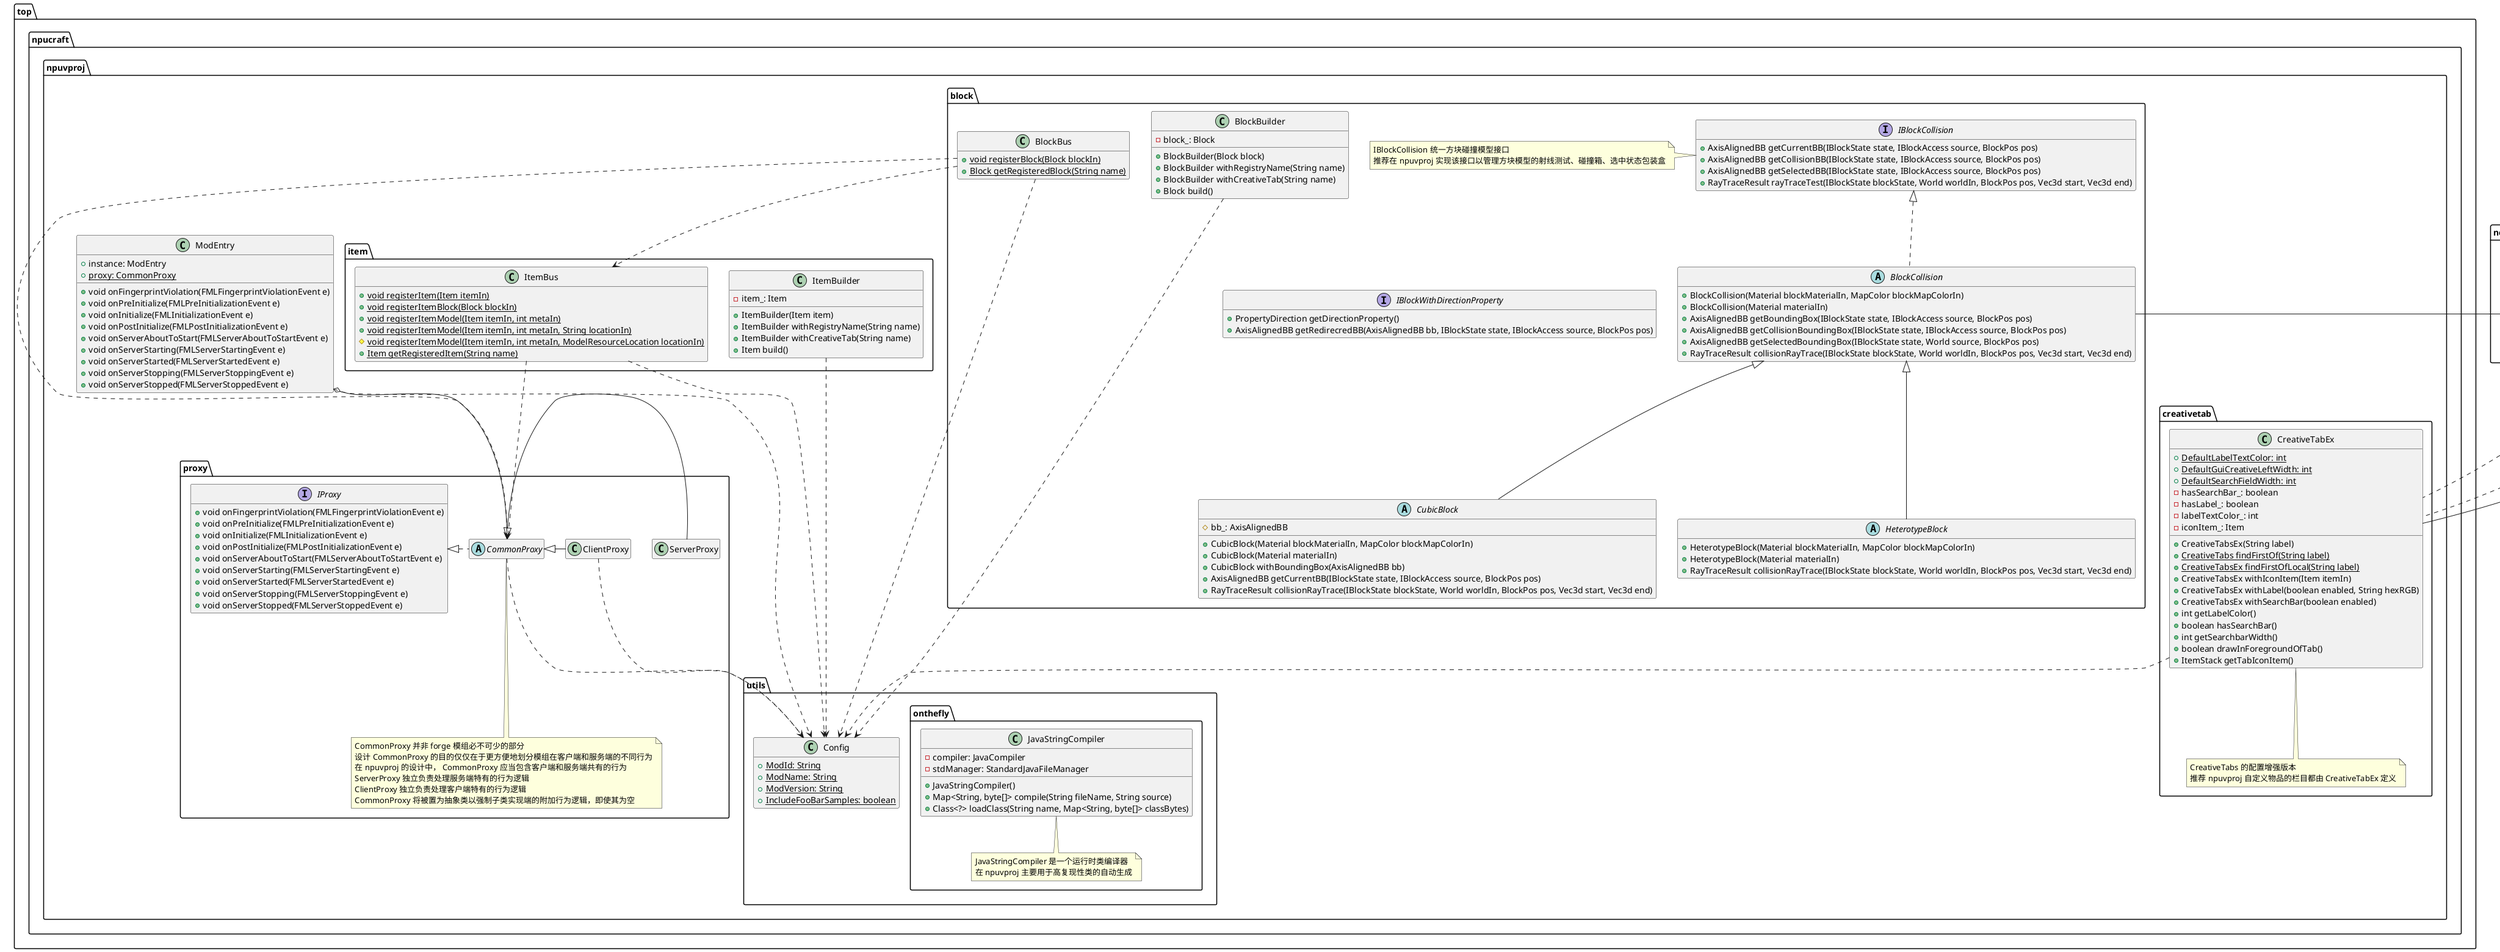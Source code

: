 @startuml npuvproj

hide empty methods
hide empty members

set namespaceSeparator .

namespace net.minecraft {
	namespace creativetab {
		class CreativeTabs
	}
	namespace item {
		class Item
		class ItemStack
	}
	namespace block {
		class Block
	}
}

namespace top.npucraft.npuvproj {
	namespace utils {
		class Config {
			+ {static} ModId: String
			+ {static} ModName: String
			+ {static} ModVersion: String
			+ {static} IncludeFooBarSamples: boolean
		}

		namespace onthefly {
			class JavaStringCompiler {
				- compiler: JavaCompiler
				- stdManager: StandardJavaFileManager
				+ JavaStringCompiler()
				+ Map<String, byte[]> compile(String fileName, String source)
				+ Class<?> loadClass(String name, Map<String, byte[]> classBytes)
			}
			note bottom of JavaStringCompiler {
				JavaStringCompiler 是一个运行时类编译器
				在 npuvproj 主要用于高复现性类的自动生成
			}
		}
	}

	namespace proxy {
		interface IProxy {
			+ void onFingerprintViolation(FMLFingerprintViolationEvent e)
			+ void onPreInitialize(FMLPreInitializationEvent e)
			+ void onInitialize(FMLInitializationEvent e)
			+ void onPostInitialize(FMLPostInitializationEvent e)
			+ void onServerAboutToStart(FMLServerAboutToStartEvent e)
			+ void onServerStarting(FMLServerStartingEvent e)
			+ void onServerStarted(FMLServerStartedEvent e)
			+ void onServerStopping(FMLServerStoppingEvent e)
			+ void onServerStopped(FMLServerStoppedEvent e)
		}

		abstract CommonProxy
		note bottom of CommonProxy {
			CommonProxy 并非 forge 模组必不可少的部分
			设计 CommonProxy 的目的仅仅在于更方便地划分模组在客户端和服务端的不同行为
			在 npuvproj 的设计中， CommonProxy 应当包含客户端和服务端共有的行为
			ServerProxy 独立负责处理服务端特有的行为逻辑
			ClientProxy 独立负责处理客户端特有的行为逻辑
			CommonProxy 将被置为抽象类以强制子类实现端的附加行为逻辑，即使其为空
		}
		CommonProxy .left.|> IProxy
		CommonProxy ..> top.npucraft.npuvproj.utils.Config

		class ServerProxy
		ServerProxy -right-|> CommonProxy

		class ClientProxy
		ClientProxy -right-|> CommonProxy
		ClientProxy ..> top.npucraft.npuvproj.utils.Config
		ClientProxy -[hidden]> ServerProxy
	}

	class ModEntry {
		+ instance: ModEntry
		+ {static} proxy: CommonProxy
		+ void onFingerprintViolation(FMLFingerprintViolationEvent e)
		+ void onPreInitialize(FMLPreInitializationEvent e)
		+ void onInitialize(FMLInitializationEvent e)
		+ void onPostInitialize(FMLPostInitializationEvent e)
		+ void onServerAboutToStart(FMLServerAboutToStartEvent e)
		+ void onServerStarting(FMLServerStartingEvent e)
		+ void onServerStarted(FMLServerStartedEvent e)
		+ void onServerStopping(FMLServerStoppingEvent e)
		+ void onServerStopped(FMLServerStoppedEvent e)
	}
	ModEntry o--> top.npucraft.npuvproj.proxy.CommonProxy
	ModEntry ..> top.npucraft.npuvproj.utils.Config

	namespace creativetab {
		class CreativeTabEx {
			+ {static} DefaultLabelTextColor: int
			+ {static} DefaultGuiCreativeLeftWidth: int
			+ {static} DefaultSearchFieldWidth: int
			- hasSearchBar_: boolean
			- hasLabel_: boolean
			- labelTextColor_: int
			- iconItem_: Item
			+ CreativeTabsEx(String label)
			+ {static} CreativeTabs findFirstOf(String label)
			+ {static} CreativeTabsEx findFirstOfLocal(String label)
			+ CreativeTabsEx withIconItem(Item itemIn)
			+ CreativeTabsEx withLabel(boolean enabled, String hexRGB)
			+ CreativeTabsEx withSearchBar(boolean enabled)
			+ int getLabelColor()
			+ boolean hasSearchBar()
			+ int getSearchbarWidth()
			+ boolean drawInForegroundOfTab()
			+ ItemStack getTabIconItem()
		}
		CreativeTabEx -up-|> net.minecraft.creativetab.CreativeTabs
		CreativeTabEx .up.> net.minecraft.item.Item
		CreativeTabEx .up.> net.minecraft.item.ItemStack
		CreativeTabEx ..> top.npucraft.npuvproj.utils.Config
		note bottom of CreativeTabEx {
			CreativeTabs 的配置增强版本
			推荐 npuvproj 自定义物品的栏目都由 CreativeTabEx 定义
		}
	}

	namespace item {
		class ItemBuilder {
			- item_: Item
			+ ItemBuilder(Item item)
			+ ItemBuilder withRegistryName(String name)
			+ ItemBuilder withCreativeTab(String name)
			+ Item build()
		}
		ItemBuilder ..> top.npucraft.npuvproj.utils.Config

		class ItemBus {
			+ {static} void registerItem(Item itemIn)
			+ {static} void registerItemBlock(Block blockIn)
			+ {static} void registerItemModel(Item itemIn, int metaIn)
			+ {static} void registerItemModel(Item itemIn, int metaIn, String locationIn)
			# {static} void registerItemModel(Item itemIn, int metaIn, ModelResourceLocation locationIn)
			+ {static} Item getRegisteredItem(String name)
		}
		ItemBus -[hidden]> ItemBuilder
		ItemBus ..> top.npucraft.npuvproj.proxy.CommonProxy
		ItemBus ..> top.npucraft.npuvproj.utils.Config
	}

	namespace block {
		class BlockBuilder {
			- block_: Block
			+ BlockBuilder(Block block)
			+ BlockBuilder withRegistryName(String name)
			+ BlockBuilder withCreativeTab(String name)
			+ Block build()
		}
		BlockBuilder ..> top.npucraft.npuvproj.utils.Config

		class BlockBus {
			+ {static} void registerBlock(Block blockIn)
			+ {static} Block getRegisteredBlock(String name)
		}
		BlockBus -[hidden]> BlockBuilder
		BlockBus ..> top.npucraft.npuvproj.item.ItemBus
		BlockBus ..> top.npucraft.npuvproj.proxy.CommonProxy
		BlockBus ..> top.npucraft.npuvproj.utils.Config

		interface IBlockCollision {
			+ AxisAlignedBB getCurrentBB(IBlockState state, IBlockAccess source, BlockPos pos)
			+ AxisAlignedBB getCollisionBB(IBlockState state, IBlockAccess source, BlockPos pos)
			+ AxisAlignedBB getSelectedBB(IBlockState state, IBlockAccess source, BlockPos pos)
			+ RayTraceResult rayTraceTest(IBlockState blockState, World worldIn, BlockPos pos, Vec3d start, Vec3d end)
		}
		note left of IBlockCollision {
			IBlockCollision 统一方块碰撞模型接口
			推荐在 npuvproj 实现该接口以管理方块模型的射线测试、碰撞箱、选中状态包装盒
		}

		abstract BlockCollision {
			+ BlockCollision(Material blockMaterialIn, MapColor blockMapColorIn)
			+ BlockCollision(Material materialIn)
			+ AxisAlignedBB getBoundingBox(IBlockState state, IBlockAccess source, BlockPos pos)
			+ AxisAlignedBB getCollisionBoundingBox(IBlockState state, IBlockAccess source, BlockPos pos)
			+ AxisAlignedBB getSelectedBoundingBox(IBlockState state, World source, BlockPos pos)
			+ RayTraceResult collisionRayTrace(IBlockState blockState, World worldIn, BlockPos pos, Vec3d start, Vec3d end)
		}
		BlockCollision --|> net.minecraft.block.Block
		BlockCollision .up.|> IBlockCollision

		abstract CubicBlock {
			# bb_: AxisAlignedBB
			+ CubicBlock(Material blockMaterialIn, MapColor blockMapColorIn)
			+ CubicBlock(Material materialIn)
			+ CubicBlock withBoundingBox(AxisAlignedBB bb)
			+ AxisAlignedBB getCurrentBB(IBlockState state, IBlockAccess source, BlockPos pos)
			+ RayTraceResult collisionRayTrace(IBlockState blockState, World worldIn, BlockPos pos, Vec3d start, Vec3d end)
		}
		CubicBlock -up-|> BlockCollision

		abstract HeterotypeBlock {
			+ HeterotypeBlock(Material blockMaterialIn, MapColor blockMapColorIn)
			+ HeterotypeBlock(Material materialIn)
			+ RayTraceResult collisionRayTrace(IBlockState blockState, World worldIn, BlockPos pos, Vec3d start, Vec3d end)
		}
		HeterotypeBlock -up-|> BlockCollision

		interface IBlockWithDirectionProperty {
			+ PropertyDirection getDirectionProperty()
			+ AxisAlignedBB getRedirecredBB(AxisAlignedBB bb, IBlockState state, IBlockAccess source, BlockPos pos)
		}
		IBlockWithDirectionProperty -[hidden]> BlockCollision
	}
}

@enduml
